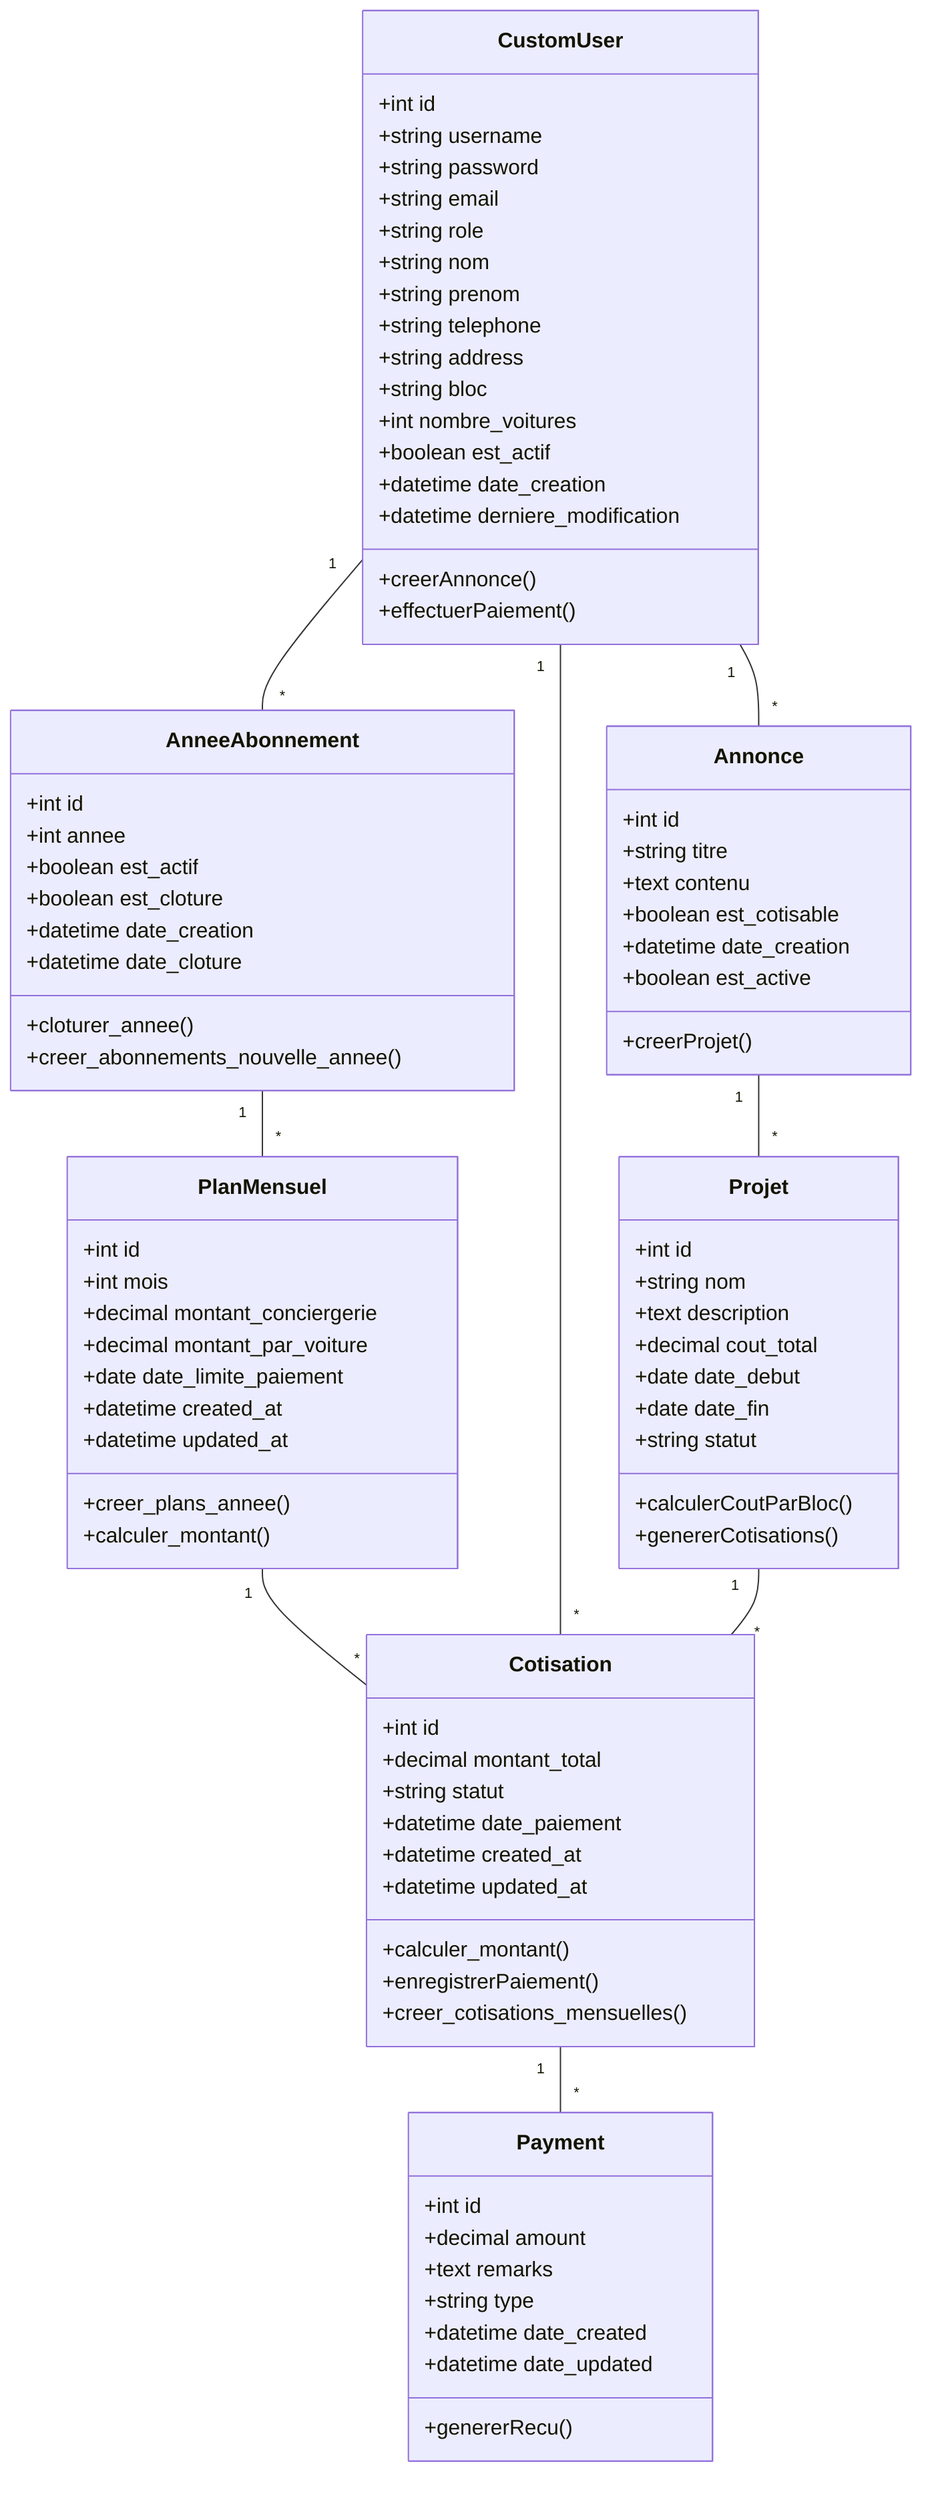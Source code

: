 classDiagram
    class CustomUser {
        +int id
        +string username
        +string password
        +string email
        +string role
        +string nom
        +string prenom
        +string telephone
        +string address
        +string bloc
        +int nombre_voitures
        +boolean est_actif
        +datetime date_creation
        +datetime derniere_modification
        +creerAnnonce()
        +effectuerPaiement()
    }

    class AnneeAbonnement {
        +int id
        +int annee
        +boolean est_actif
        +boolean est_cloture
        +datetime date_creation
        +datetime date_cloture
        +cloturer_annee()
        +creer_abonnements_nouvelle_annee()
    }

    class PlanMensuel {
        +int id
        +int mois
        +decimal montant_conciergerie
        +decimal montant_par_voiture
        +date date_limite_paiement
        +datetime created_at
        +datetime updated_at
        +creer_plans_annee()
        +calculer_montant()
    }

    class Cotisation {
        +int id
        +decimal montant_total
        +string statut
        +datetime date_paiement
        +datetime created_at
        +datetime updated_at
        +calculer_montant()
        +enregistrerPaiement()
        +creer_cotisations_mensuelles()
    }

    class Annonce {
        +int id
        +string titre
        +text contenu
        +boolean est_cotisable
        +datetime date_creation
        +boolean est_active
        +creerProjet()
    }

    class Projet {
        +int id
        +string nom
        +text description
        +decimal cout_total
        +date date_debut
        +date date_fin
        +string statut
        +calculerCoutParBloc()
        +genererCotisations()
    }

    class Payment {
        +int id
        +decimal amount
        +text remarks
        +string type
        +datetime date_created
        +datetime date_updated
        +genererRecu()
    }

    CustomUser "1" -- "*" AnneeAbonnement
    AnneeAbonnement "1" -- "*" PlanMensuel
    PlanMensuel "1" -- "*" Cotisation
    CustomUser "1" -- "*" Cotisation
    CustomUser "1" -- "*" Annonce
    Annonce "1" -- "*" Projet
    Projet "1" -- "*" Cotisation
    Cotisation "1" -- "*" Payment